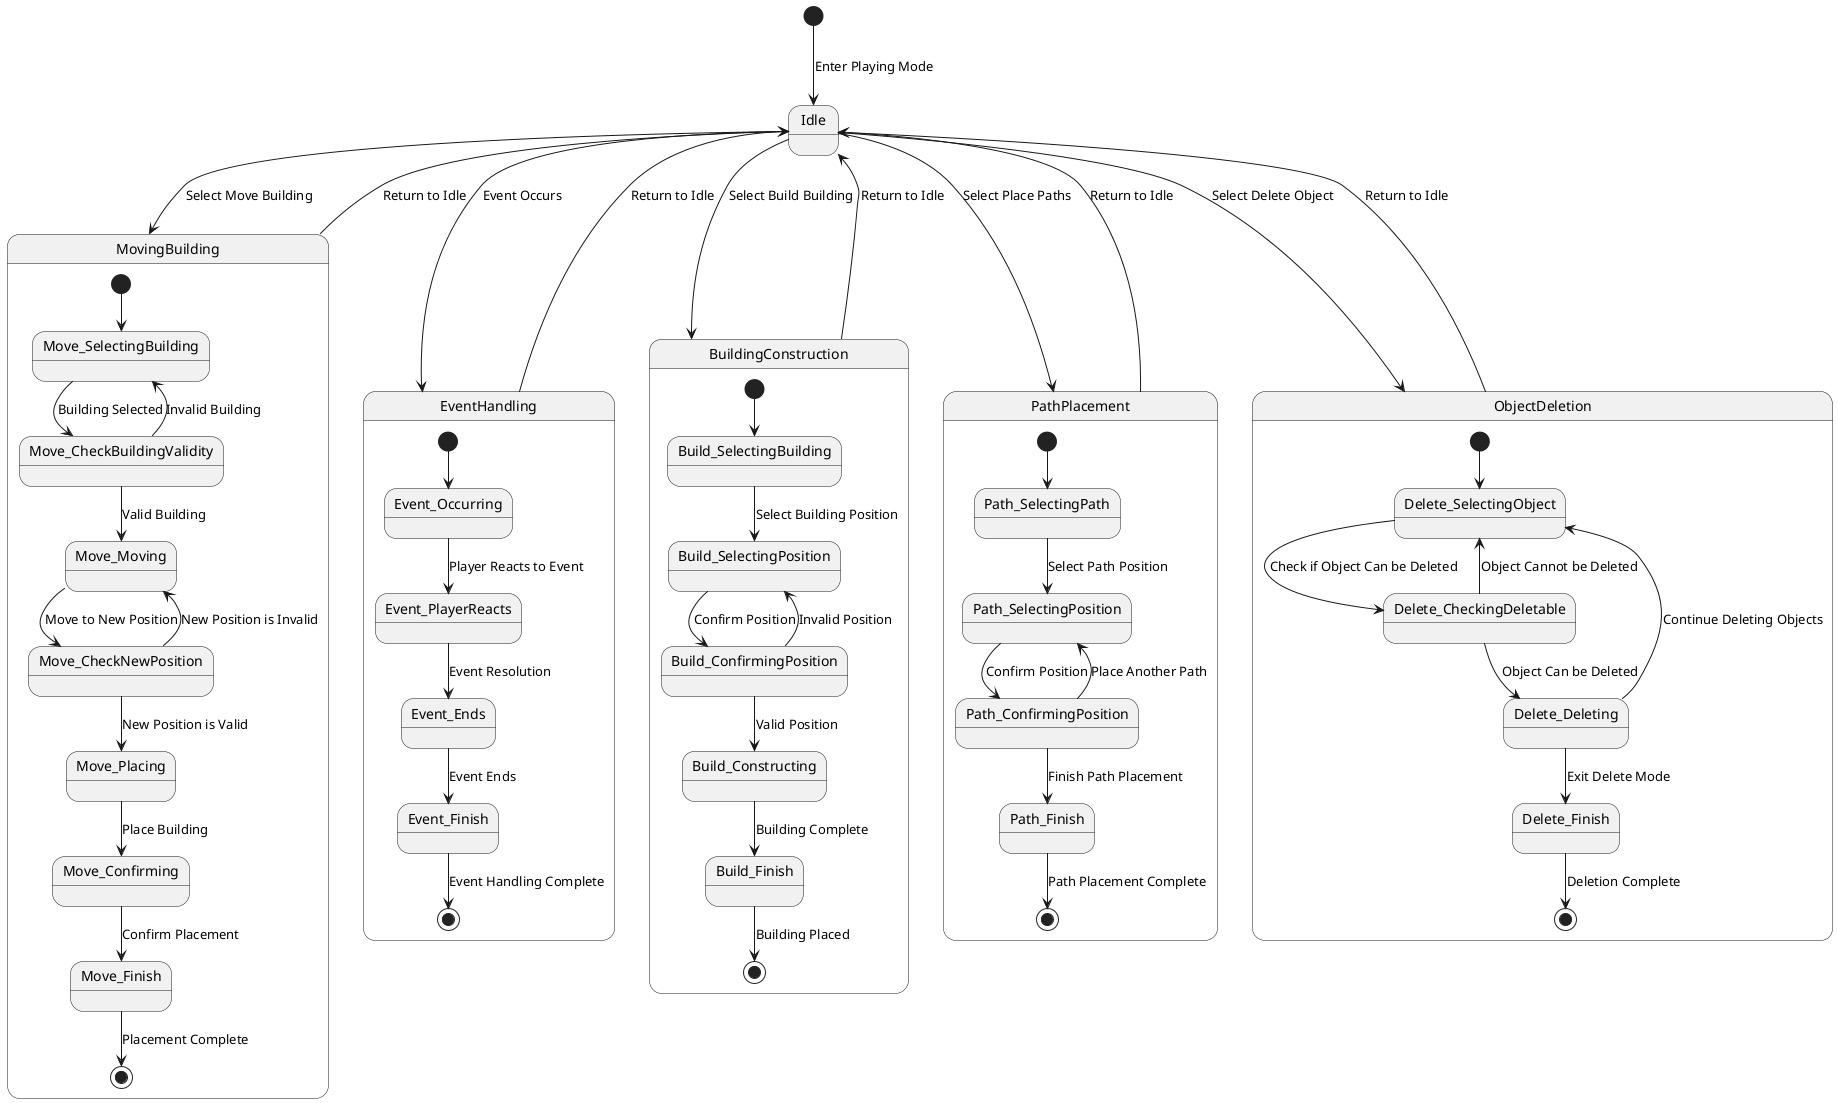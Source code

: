 @startuml
[*] --> Idle : Enter Playing Mode
state Idle

Idle --> MovingBuilding : Select Move Building
Idle --> EventHandling : Event Occurs
Idle --> BuildingConstruction : Select Build Building
Idle --> PathPlacement : Select Place Paths
Idle --> ObjectDeletion : Select Delete Object

state MovingBuilding {
    [*] --> Move_SelectingBuilding
    Move_SelectingBuilding --> Move_CheckBuildingValidity : Building Selected
    Move_CheckBuildingValidity --> Move_Moving : Valid Building
    Move_CheckBuildingValidity --> Move_SelectingBuilding : Invalid Building

    Move_Moving --> Move_CheckNewPosition : Move to New Position
    Move_CheckNewPosition --> Move_Placing : New Position is Valid
    Move_CheckNewPosition --> Move_Moving : New Position is Invalid

    Move_Placing --> Move_Confirming : Place Building
    Move_Confirming --> Move_Finish : Confirm Placement
    Move_Finish --> [*] : Placement Complete
}

state EventHandling {
    [*] --> Event_Occurring
    Event_Occurring --> Event_PlayerReacts : Player Reacts to Event
    Event_PlayerReacts --> Event_Ends : Event Resolution
    Event_Ends --> Event_Finish : Event Ends
    Event_Finish --> [*] : Event Handling Complete
}

state BuildingConstruction {
    [*] --> Build_SelectingBuilding
    Build_SelectingBuilding --> Build_SelectingPosition : Select Building Position
    Build_SelectingPosition --> Build_ConfirmingPosition : Confirm Position
    Build_ConfirmingPosition --> Build_Constructing : Valid Position
    Build_ConfirmingPosition --> Build_SelectingPosition : Invalid Position
    Build_Constructing --> Build_Finish : Building Complete
    Build_Finish --> [*] : Building Placed
}

state PathPlacement {
    [*] --> Path_SelectingPath
    Path_SelectingPath --> Path_SelectingPosition : Select Path Position
    Path_SelectingPosition --> Path_ConfirmingPosition : Confirm Position
    Path_ConfirmingPosition --> Path_SelectingPosition : Place Another Path
    Path_ConfirmingPosition --> Path_Finish : Finish Path Placement
    Path_Finish --> [*] : Path Placement Complete
}

state ObjectDeletion {
    [*] --> Delete_SelectingObject
    Delete_SelectingObject --> Delete_CheckingDeletable : Check if Object Can be Deleted
    Delete_CheckingDeletable --> Delete_Deleting : Object Can be Deleted
    Delete_CheckingDeletable --> Delete_SelectingObject : Object Cannot be Deleted
    Delete_Deleting --> Delete_SelectingObject : Continue Deleting Objects
    Delete_Deleting --> Delete_Finish : Exit Delete Mode
    Delete_Finish --> [*] : Deletion Complete
}

MovingBuilding --> Idle : Return to Idle
EventHandling --> Idle : Return to Idle
BuildingConstruction --> Idle : Return to Idle
PathPlacement --> Idle : Return to Idle
ObjectDeletion --> Idle : Return to Idle
@enduml
